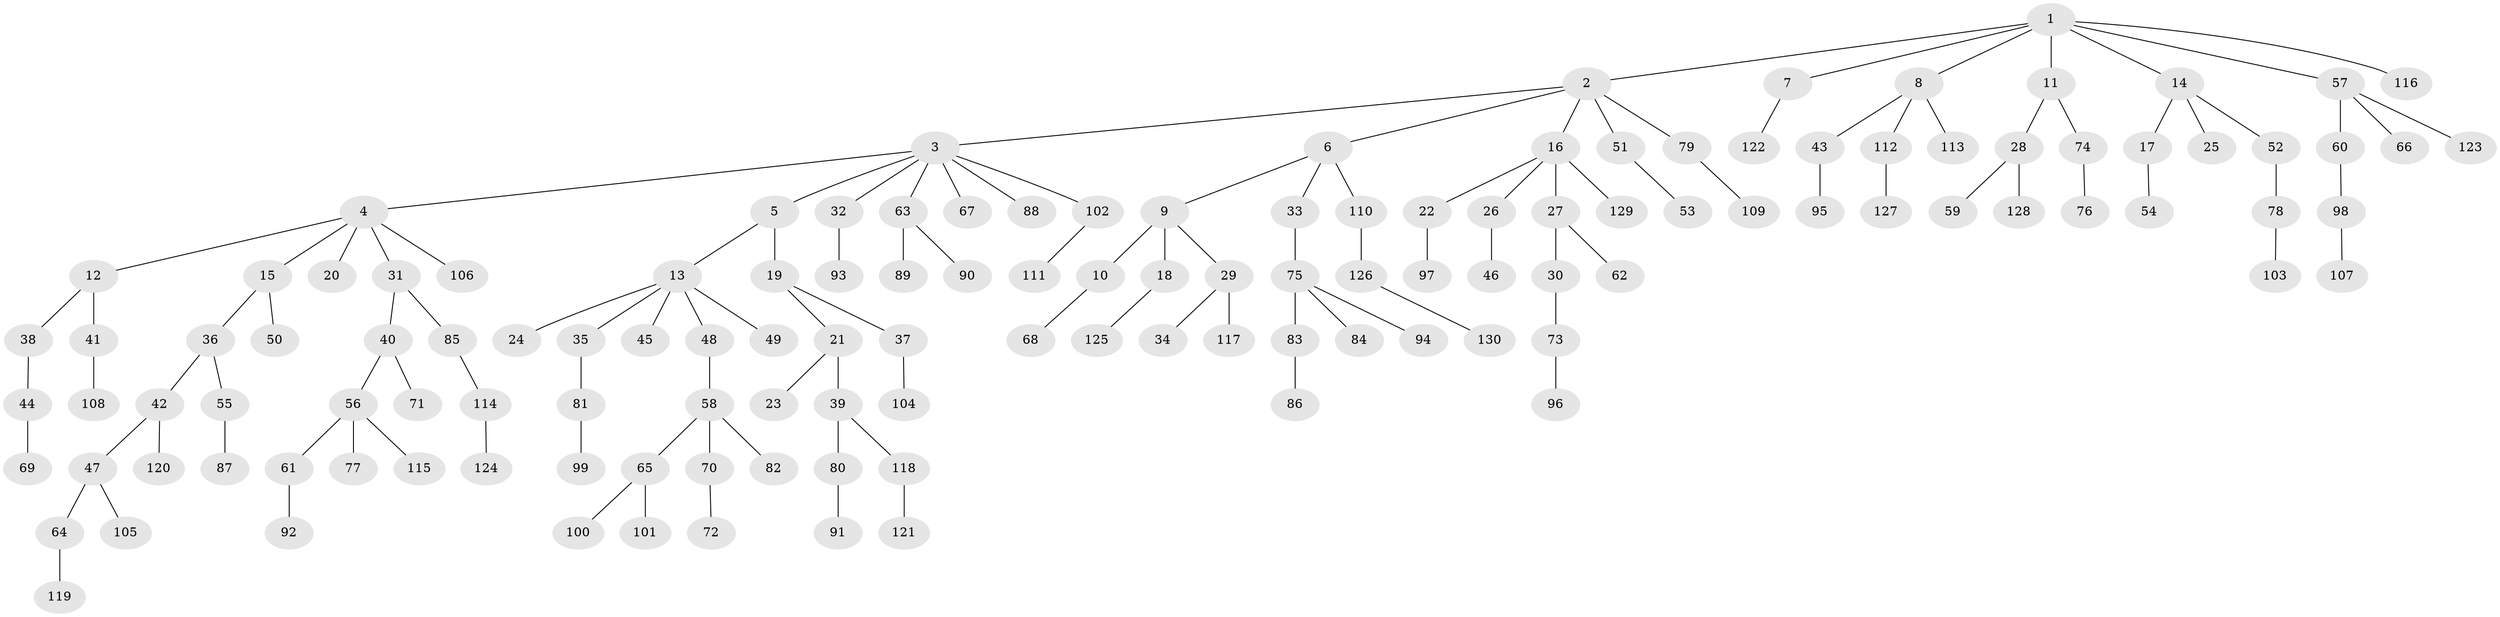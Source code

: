 // Generated by graph-tools (version 1.1) at 2025/26/03/09/25 03:26:25]
// undirected, 130 vertices, 129 edges
graph export_dot {
graph [start="1"]
  node [color=gray90,style=filled];
  1;
  2;
  3;
  4;
  5;
  6;
  7;
  8;
  9;
  10;
  11;
  12;
  13;
  14;
  15;
  16;
  17;
  18;
  19;
  20;
  21;
  22;
  23;
  24;
  25;
  26;
  27;
  28;
  29;
  30;
  31;
  32;
  33;
  34;
  35;
  36;
  37;
  38;
  39;
  40;
  41;
  42;
  43;
  44;
  45;
  46;
  47;
  48;
  49;
  50;
  51;
  52;
  53;
  54;
  55;
  56;
  57;
  58;
  59;
  60;
  61;
  62;
  63;
  64;
  65;
  66;
  67;
  68;
  69;
  70;
  71;
  72;
  73;
  74;
  75;
  76;
  77;
  78;
  79;
  80;
  81;
  82;
  83;
  84;
  85;
  86;
  87;
  88;
  89;
  90;
  91;
  92;
  93;
  94;
  95;
  96;
  97;
  98;
  99;
  100;
  101;
  102;
  103;
  104;
  105;
  106;
  107;
  108;
  109;
  110;
  111;
  112;
  113;
  114;
  115;
  116;
  117;
  118;
  119;
  120;
  121;
  122;
  123;
  124;
  125;
  126;
  127;
  128;
  129;
  130;
  1 -- 2;
  1 -- 7;
  1 -- 8;
  1 -- 11;
  1 -- 14;
  1 -- 57;
  1 -- 116;
  2 -- 3;
  2 -- 6;
  2 -- 16;
  2 -- 51;
  2 -- 79;
  3 -- 4;
  3 -- 5;
  3 -- 32;
  3 -- 63;
  3 -- 67;
  3 -- 88;
  3 -- 102;
  4 -- 12;
  4 -- 15;
  4 -- 20;
  4 -- 31;
  4 -- 106;
  5 -- 13;
  5 -- 19;
  6 -- 9;
  6 -- 33;
  6 -- 110;
  7 -- 122;
  8 -- 43;
  8 -- 112;
  8 -- 113;
  9 -- 10;
  9 -- 18;
  9 -- 29;
  10 -- 68;
  11 -- 28;
  11 -- 74;
  12 -- 38;
  12 -- 41;
  13 -- 24;
  13 -- 35;
  13 -- 45;
  13 -- 48;
  13 -- 49;
  14 -- 17;
  14 -- 25;
  14 -- 52;
  15 -- 36;
  15 -- 50;
  16 -- 22;
  16 -- 26;
  16 -- 27;
  16 -- 129;
  17 -- 54;
  18 -- 125;
  19 -- 21;
  19 -- 37;
  21 -- 23;
  21 -- 39;
  22 -- 97;
  26 -- 46;
  27 -- 30;
  27 -- 62;
  28 -- 59;
  28 -- 128;
  29 -- 34;
  29 -- 117;
  30 -- 73;
  31 -- 40;
  31 -- 85;
  32 -- 93;
  33 -- 75;
  35 -- 81;
  36 -- 42;
  36 -- 55;
  37 -- 104;
  38 -- 44;
  39 -- 80;
  39 -- 118;
  40 -- 56;
  40 -- 71;
  41 -- 108;
  42 -- 47;
  42 -- 120;
  43 -- 95;
  44 -- 69;
  47 -- 64;
  47 -- 105;
  48 -- 58;
  51 -- 53;
  52 -- 78;
  55 -- 87;
  56 -- 61;
  56 -- 77;
  56 -- 115;
  57 -- 60;
  57 -- 66;
  57 -- 123;
  58 -- 65;
  58 -- 70;
  58 -- 82;
  60 -- 98;
  61 -- 92;
  63 -- 89;
  63 -- 90;
  64 -- 119;
  65 -- 100;
  65 -- 101;
  70 -- 72;
  73 -- 96;
  74 -- 76;
  75 -- 83;
  75 -- 84;
  75 -- 94;
  78 -- 103;
  79 -- 109;
  80 -- 91;
  81 -- 99;
  83 -- 86;
  85 -- 114;
  98 -- 107;
  102 -- 111;
  110 -- 126;
  112 -- 127;
  114 -- 124;
  118 -- 121;
  126 -- 130;
}
